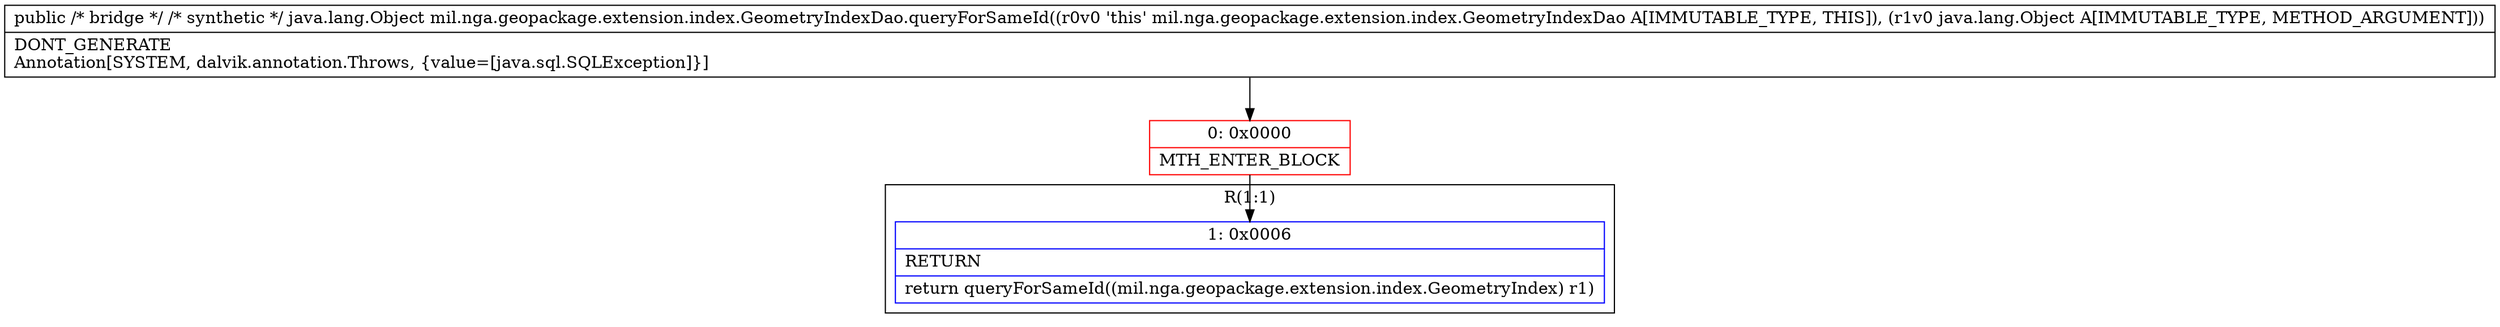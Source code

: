 digraph "CFG formil.nga.geopackage.extension.index.GeometryIndexDao.queryForSameId(Ljava\/lang\/Object;)Ljava\/lang\/Object;" {
subgraph cluster_Region_829282193 {
label = "R(1:1)";
node [shape=record,color=blue];
Node_1 [shape=record,label="{1\:\ 0x0006|RETURN\l|return queryForSameId((mil.nga.geopackage.extension.index.GeometryIndex) r1)\l}"];
}
Node_0 [shape=record,color=red,label="{0\:\ 0x0000|MTH_ENTER_BLOCK\l}"];
MethodNode[shape=record,label="{public \/* bridge *\/ \/* synthetic *\/ java.lang.Object mil.nga.geopackage.extension.index.GeometryIndexDao.queryForSameId((r0v0 'this' mil.nga.geopackage.extension.index.GeometryIndexDao A[IMMUTABLE_TYPE, THIS]), (r1v0 java.lang.Object A[IMMUTABLE_TYPE, METHOD_ARGUMENT]))  | DONT_GENERATE\lAnnotation[SYSTEM, dalvik.annotation.Throws, \{value=[java.sql.SQLException]\}]\l}"];
MethodNode -> Node_0;
Node_0 -> Node_1;
}

